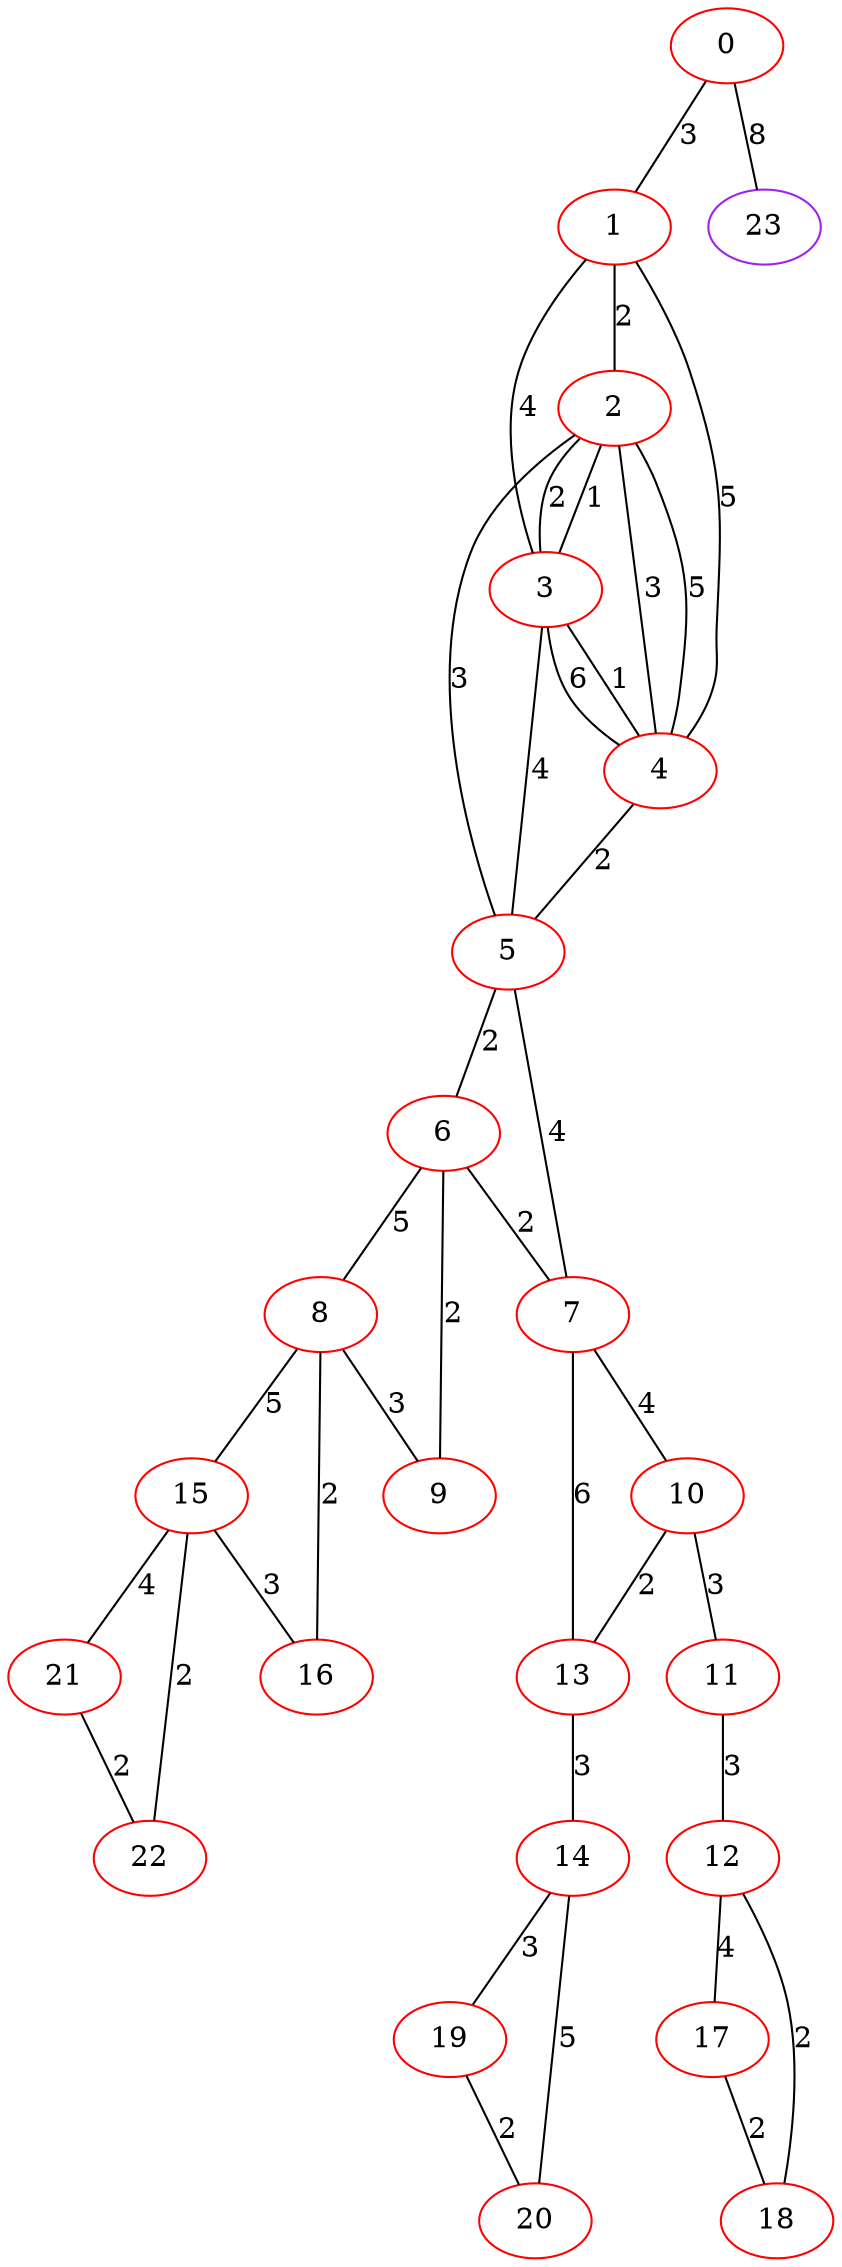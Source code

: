 graph "" {
0 [color=red, weight=1];
1 [color=red, weight=1];
2 [color=red, weight=1];
3 [color=red, weight=1];
4 [color=red, weight=1];
5 [color=red, weight=1];
6 [color=red, weight=1];
7 [color=red, weight=1];
8 [color=red, weight=1];
9 [color=red, weight=1];
10 [color=red, weight=1];
11 [color=red, weight=1];
12 [color=red, weight=1];
13 [color=red, weight=1];
14 [color=red, weight=1];
15 [color=red, weight=1];
16 [color=red, weight=1];
17 [color=red, weight=1];
18 [color=red, weight=1];
19 [color=red, weight=1];
20 [color=red, weight=1];
21 [color=red, weight=1];
22 [color=red, weight=1];
23 [color=purple, weight=4];
0 -- 1  [key=0, label=3];
0 -- 23  [key=0, label=8];
1 -- 2  [key=0, label=2];
1 -- 3  [key=0, label=4];
1 -- 4  [key=0, label=5];
2 -- 3  [key=0, label=2];
2 -- 3  [key=1, label=1];
2 -- 4  [key=0, label=3];
2 -- 4  [key=1, label=5];
2 -- 5  [key=0, label=3];
3 -- 4  [key=0, label=1];
3 -- 4  [key=1, label=6];
3 -- 5  [key=0, label=4];
4 -- 5  [key=0, label=2];
5 -- 6  [key=0, label=2];
5 -- 7  [key=0, label=4];
6 -- 8  [key=0, label=5];
6 -- 9  [key=0, label=2];
6 -- 7  [key=0, label=2];
7 -- 10  [key=0, label=4];
7 -- 13  [key=0, label=6];
8 -- 16  [key=0, label=2];
8 -- 9  [key=0, label=3];
8 -- 15  [key=0, label=5];
10 -- 11  [key=0, label=3];
10 -- 13  [key=0, label=2];
11 -- 12  [key=0, label=3];
12 -- 17  [key=0, label=4];
12 -- 18  [key=0, label=2];
13 -- 14  [key=0, label=3];
14 -- 19  [key=0, label=3];
14 -- 20  [key=0, label=5];
15 -- 16  [key=0, label=3];
15 -- 21  [key=0, label=4];
15 -- 22  [key=0, label=2];
17 -- 18  [key=0, label=2];
19 -- 20  [key=0, label=2];
21 -- 22  [key=0, label=2];
}
